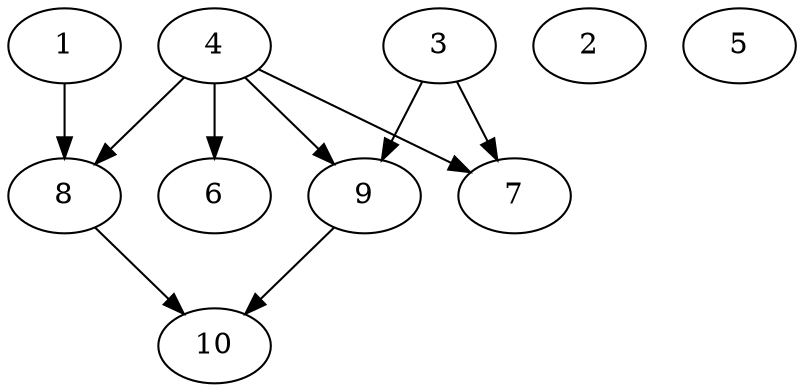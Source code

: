 // DAG automatically generated by daggen at Thu Oct  3 13:58:06 2019
// ./daggen --dot -n 10 --ccr 0.4 --fat 0.9 --regular 0.7 --density 0.5 --mindata 5242880 --maxdata 52428800 
digraph G {
  1 [size="23229440", alpha="0.03", expect_size="9291776"] 
  1 -> 8 [size ="9291776"]
  2 [size="52510720", alpha="0.00", expect_size="21004288"] 
  3 [size="126423040", alpha="0.17", expect_size="50569216"] 
  3 -> 7 [size ="50569216"]
  3 -> 9 [size ="50569216"]
  4 [size="96926720", alpha="0.09", expect_size="38770688"] 
  4 -> 6 [size ="38770688"]
  4 -> 7 [size ="38770688"]
  4 -> 8 [size ="38770688"]
  4 -> 9 [size ="38770688"]
  5 [size="17008640", alpha="0.17", expect_size="6803456"] 
  6 [size="24898560", alpha="0.14", expect_size="9959424"] 
  7 [size="57226240", alpha="0.01", expect_size="22890496"] 
  8 [size="75010560", alpha="0.10", expect_size="30004224"] 
  8 -> 10 [size ="30004224"]
  9 [size="62873600", alpha="0.18", expect_size="25149440"] 
  9 -> 10 [size ="25149440"]
  10 [size="62912000", alpha="0.18", expect_size="25164800"] 
}
